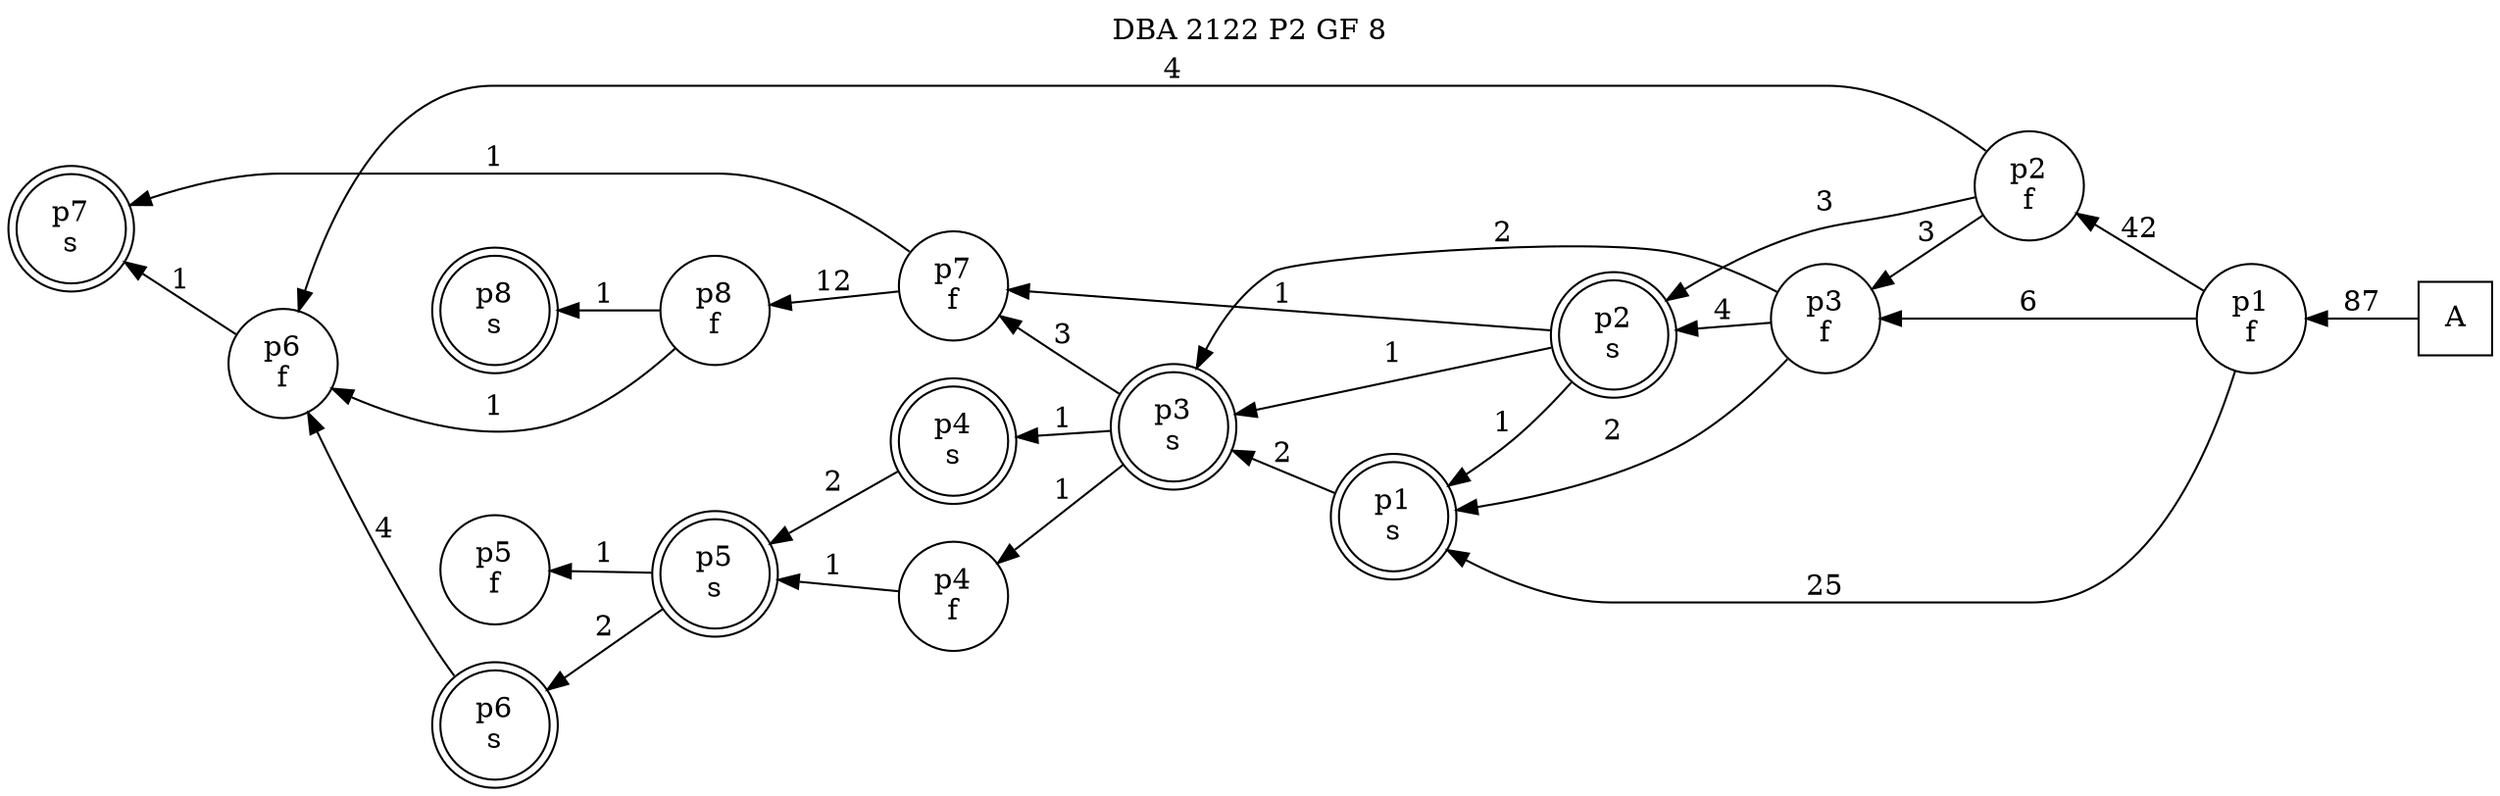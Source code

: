 digraph DBA_2122_P2_GF_8_GOOD {
labelloc="tl"
label= " DBA 2122 P2 GF 8 "
rankdir="RL";
"A" [shape="square" label="A"]
"p1_f" [shape="circle" label="p1
f"]
"p1_s" [shape="doublecircle" label="p1
s"]
"p2_f" [shape="circle" label="p2
f"]
"p3_f" [shape="circle" label="p3
f"]
"p3_s" [shape="doublecircle" label="p3
s"]
"p2_s" [shape="doublecircle" label="p2
s"]
"p4_s" [shape="doublecircle" label="p4
s"]
"p5_s" [shape="doublecircle" label="p5
s"]
"p7_f" [shape="circle" label="p7
f"]
"p4_f" [shape="circle" label="p4
f"]
"p5_f" [shape="circle" label="p5
f"]
"p6_s" [shape="doublecircle" label="p6
s"]
"p6_f" [shape="circle" label="p6
f"]
"p7_s" [shape="doublecircle" label="p7
s"]
"p8_f" [shape="circle" label="p8
f"]
"p8_s" [shape="doublecircle" label="p8
s"]
"A" -> "p1_f" [ label=87]
"p1_f" -> "p1_s" [ label=25]
"p1_f" -> "p2_f" [ label=42]
"p1_f" -> "p3_f" [ label=6]
"p1_s" -> "p3_s" [ label=2]
"p2_f" -> "p3_f" [ label=3]
"p2_f" -> "p2_s" [ label=3]
"p2_f" -> "p6_f" [ label=4]
"p3_f" -> "p1_s" [ label=2]
"p3_f" -> "p3_s" [ label=2]
"p3_f" -> "p2_s" [ label=4]
"p3_s" -> "p4_s" [ label=1]
"p3_s" -> "p7_f" [ label=3]
"p3_s" -> "p4_f" [ label=1]
"p2_s" -> "p1_s" [ label=1]
"p2_s" -> "p3_s" [ label=1]
"p2_s" -> "p7_f" [ label=1]
"p4_s" -> "p5_s" [ label=2]
"p5_s" -> "p5_f" [ label=1]
"p5_s" -> "p6_s" [ label=2]
"p7_f" -> "p7_s" [ label=1]
"p7_f" -> "p8_f" [ label=12]
"p4_f" -> "p5_s" [ label=1]
"p6_s" -> "p6_f" [ label=4]
"p6_f" -> "p7_s" [ label=1]
"p8_f" -> "p6_f" [ label=1]
"p8_f" -> "p8_s" [ label=1]
}
